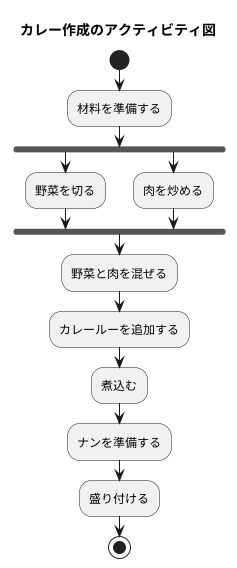 @startuml カレー
title カレー作成のアクティビティ図

start

:材料を準備する;

fork
  :野菜を切る;
fork again
  :肉を炒める;
end fork

:野菜と肉を混ぜる;
:カレールーを追加する;
:煮込む;

:ナンを準備する;

:盛り付ける;

stop
@enduml
